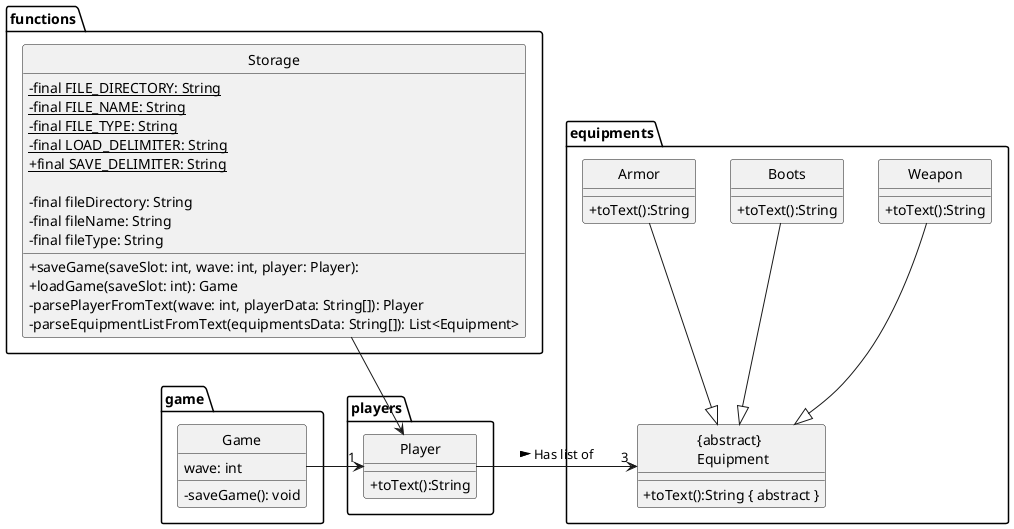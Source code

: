 @startuml
hide circle
skinparam classAttributeIconSize 0

package functions {
    class Storage {
        -{static} final FILE_DIRECTORY: String
        -{static} final FILE_NAME: String
        -{static} final FILE_TYPE: String
        -{static} final LOAD_DELIMITER: String
        +{static} final SAVE_DELIMITER: String

        - final fileDirectory: String
        - final fileName: String
        - final fileType: String

        +saveGame(saveSlot: int, wave: int, player: Player):
        +loadGame(saveSlot: int): Game
        -parsePlayerFromText(wave: int, playerData: String[]): Player
        -parseEquipmentListFromText(equipmentsData: String[]): List<Equipment>
    }
}
package players {
    class Player {
        +toText():String
    }
}
package equipments {
    class "{abstract} \n Equipment" {
        +toText():String { abstract }
    }
    class Weapon {
        +toText():String
    }
    class Boots {
        +toText():String
    }
    class Armor {
        +toText():String
    }
}

package game {
    class Game {
        wave: int
        -saveGame(): void
    }
}

Game ->"1" Player
Player ->"3" "{abstract} \n Equipment" : Has list of >

Weapon --|> "{abstract} \n Equipment"
Boots --|> "{abstract} \n Equipment"
Armor --|> "{abstract} \n Equipment"

Storage --> Player

@enduml